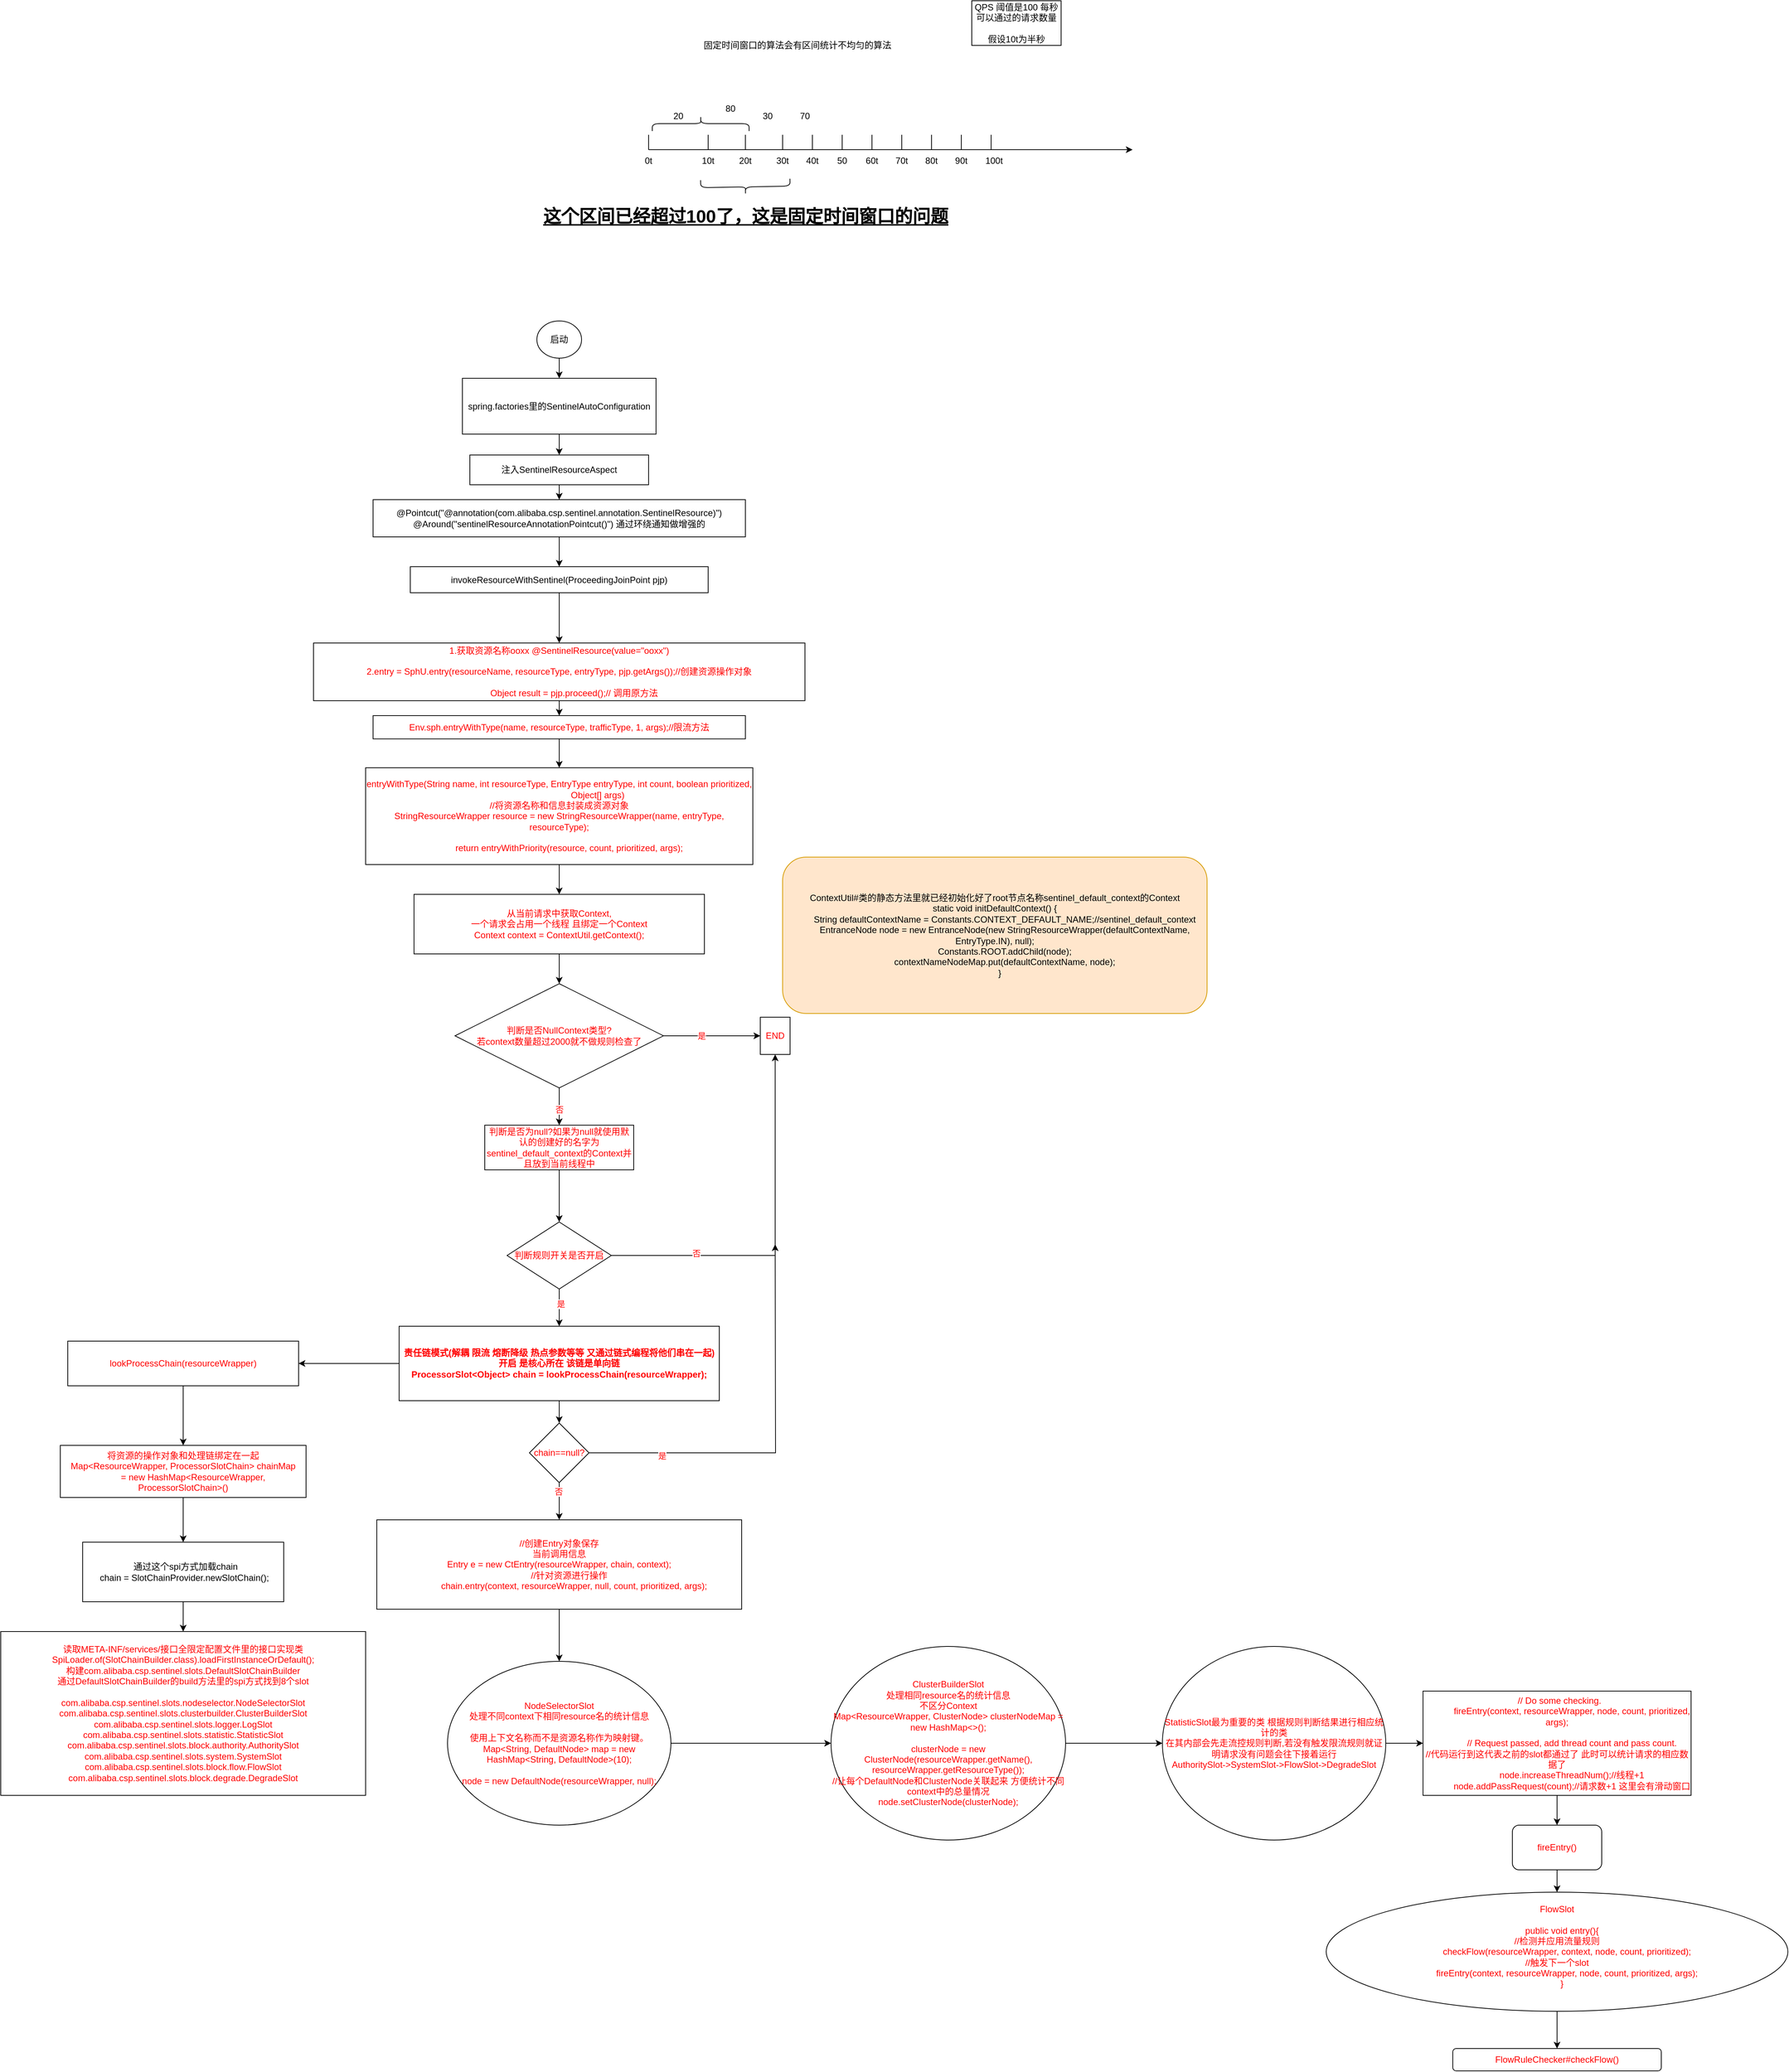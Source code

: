 <mxfile version="20.8.10" type="github">
  <diagram name="第 1 页" id="XqW-wUcpLsz2FuGxT0Mv">
    <mxGraphModel dx="2848" dy="686" grid="1" gridSize="10" guides="1" tooltips="1" connect="1" arrows="1" fold="1" page="1" pageScale="1" pageWidth="827" pageHeight="1169" math="0" shadow="0">
      <root>
        <mxCell id="0" />
        <mxCell id="1" parent="0" />
        <mxCell id="M81DNkB3qxJkV-e7loRs-1" value="固定时间窗口的算法会有区间统计不均匀的算法" style="text;html=1;strokeColor=none;fillColor=none;align=center;verticalAlign=middle;whiteSpace=wrap;rounded=0;" parent="1" vertex="1">
          <mxGeometry x="40" y="50" width="280" height="100" as="geometry" />
        </mxCell>
        <mxCell id="M81DNkB3qxJkV-e7loRs-4" value="" style="endArrow=classic;html=1;rounded=0;" parent="1" edge="1">
          <mxGeometry width="50" height="50" relative="1" as="geometry">
            <mxPoint x="-20" y="240" as="sourcePoint" />
            <mxPoint x="630" y="240" as="targetPoint" />
          </mxGeometry>
        </mxCell>
        <mxCell id="M81DNkB3qxJkV-e7loRs-5" value="" style="endArrow=none;html=1;rounded=0;" parent="1" edge="1">
          <mxGeometry width="50" height="50" relative="1" as="geometry">
            <mxPoint x="60" y="240" as="sourcePoint" />
            <mxPoint x="60" y="220" as="targetPoint" />
          </mxGeometry>
        </mxCell>
        <mxCell id="M81DNkB3qxJkV-e7loRs-6" value="" style="endArrow=none;html=1;rounded=0;" parent="1" edge="1">
          <mxGeometry width="50" height="50" relative="1" as="geometry">
            <mxPoint x="110" y="240" as="sourcePoint" />
            <mxPoint x="110" y="220" as="targetPoint" />
          </mxGeometry>
        </mxCell>
        <mxCell id="M81DNkB3qxJkV-e7loRs-7" value="" style="endArrow=none;html=1;rounded=0;" parent="1" edge="1">
          <mxGeometry width="50" height="50" relative="1" as="geometry">
            <mxPoint x="160" y="220" as="sourcePoint" />
            <mxPoint x="160" y="240" as="targetPoint" />
          </mxGeometry>
        </mxCell>
        <mxCell id="M81DNkB3qxJkV-e7loRs-8" value="" style="endArrow=none;html=1;rounded=0;" parent="1" edge="1">
          <mxGeometry width="50" height="50" relative="1" as="geometry">
            <mxPoint x="200" y="220" as="sourcePoint" />
            <mxPoint x="200" y="240" as="targetPoint" />
            <Array as="points">
              <mxPoint x="200" y="220" />
            </Array>
          </mxGeometry>
        </mxCell>
        <mxCell id="M81DNkB3qxJkV-e7loRs-9" value="" style="endArrow=none;html=1;rounded=0;" parent="1" edge="1">
          <mxGeometry width="50" height="50" relative="1" as="geometry">
            <mxPoint x="240" y="220" as="sourcePoint" />
            <mxPoint x="240" y="240" as="targetPoint" />
          </mxGeometry>
        </mxCell>
        <mxCell id="M81DNkB3qxJkV-e7loRs-10" value="" style="endArrow=none;html=1;rounded=0;" parent="1" edge="1">
          <mxGeometry width="50" height="50" relative="1" as="geometry">
            <mxPoint x="280" y="240" as="sourcePoint" />
            <mxPoint x="280" y="220" as="targetPoint" />
          </mxGeometry>
        </mxCell>
        <mxCell id="M81DNkB3qxJkV-e7loRs-11" value="" style="endArrow=none;html=1;rounded=0;" parent="1" edge="1">
          <mxGeometry width="50" height="50" relative="1" as="geometry">
            <mxPoint x="320" y="240" as="sourcePoint" />
            <mxPoint x="320" y="220" as="targetPoint" />
          </mxGeometry>
        </mxCell>
        <mxCell id="M81DNkB3qxJkV-e7loRs-12" value="" style="shape=curlyBracket;whiteSpace=wrap;html=1;rounded=1;labelPosition=left;verticalLabelPosition=middle;align=right;verticalAlign=middle;rotation=90;size=0.5;" parent="1" vertex="1">
          <mxGeometry x="40" y="140" width="20" height="130" as="geometry" />
        </mxCell>
        <mxCell id="M81DNkB3qxJkV-e7loRs-13" value="10t" style="text;html=1;strokeColor=none;fillColor=none;align=center;verticalAlign=middle;whiteSpace=wrap;rounded=0;" parent="1" vertex="1">
          <mxGeometry x="30" y="240" width="60" height="30" as="geometry" />
        </mxCell>
        <mxCell id="M81DNkB3qxJkV-e7loRs-14" value="20t" style="text;html=1;strokeColor=none;fillColor=none;align=center;verticalAlign=middle;whiteSpace=wrap;rounded=0;" parent="1" vertex="1">
          <mxGeometry x="80" y="240" width="60" height="30" as="geometry" />
        </mxCell>
        <mxCell id="M81DNkB3qxJkV-e7loRs-15" value="30t" style="text;html=1;strokeColor=none;fillColor=none;align=center;verticalAlign=middle;whiteSpace=wrap;rounded=0;" parent="1" vertex="1">
          <mxGeometry x="130" y="240" width="60" height="30" as="geometry" />
        </mxCell>
        <mxCell id="M81DNkB3qxJkV-e7loRs-16" value="40t" style="text;html=1;strokeColor=none;fillColor=none;align=center;verticalAlign=middle;whiteSpace=wrap;rounded=0;" parent="1" vertex="1">
          <mxGeometry x="170" y="240" width="60" height="30" as="geometry" />
        </mxCell>
        <mxCell id="M81DNkB3qxJkV-e7loRs-17" value="50" style="text;html=1;strokeColor=none;fillColor=none;align=center;verticalAlign=middle;whiteSpace=wrap;rounded=0;" parent="1" vertex="1">
          <mxGeometry x="210" y="240" width="60" height="30" as="geometry" />
        </mxCell>
        <mxCell id="M81DNkB3qxJkV-e7loRs-18" value="60t" style="text;html=1;strokeColor=none;fillColor=none;align=center;verticalAlign=middle;whiteSpace=wrap;rounded=0;" parent="1" vertex="1">
          <mxGeometry x="250" y="240" width="60" height="30" as="geometry" />
        </mxCell>
        <mxCell id="M81DNkB3qxJkV-e7loRs-19" value="70t" style="text;html=1;strokeColor=none;fillColor=none;align=center;verticalAlign=middle;whiteSpace=wrap;rounded=0;" parent="1" vertex="1">
          <mxGeometry x="290" y="240" width="60" height="30" as="geometry" />
        </mxCell>
        <mxCell id="M81DNkB3qxJkV-e7loRs-20" value="" style="endArrow=none;html=1;rounded=0;" parent="1" edge="1">
          <mxGeometry width="50" height="50" relative="1" as="geometry">
            <mxPoint x="360" y="240" as="sourcePoint" />
            <mxPoint x="360" y="220" as="targetPoint" />
          </mxGeometry>
        </mxCell>
        <mxCell id="M81DNkB3qxJkV-e7loRs-21" value="" style="endArrow=none;html=1;rounded=0;" parent="1" edge="1">
          <mxGeometry width="50" height="50" relative="1" as="geometry">
            <mxPoint x="400" y="240" as="sourcePoint" />
            <mxPoint x="400" y="220" as="targetPoint" />
          </mxGeometry>
        </mxCell>
        <mxCell id="M81DNkB3qxJkV-e7loRs-22" value="" style="endArrow=none;html=1;rounded=0;" parent="1" edge="1">
          <mxGeometry width="50" height="50" relative="1" as="geometry">
            <mxPoint x="440" y="240" as="sourcePoint" />
            <mxPoint x="440" y="220" as="targetPoint" />
          </mxGeometry>
        </mxCell>
        <mxCell id="M81DNkB3qxJkV-e7loRs-23" value="QPS 阈值是100 每秒可以通过的请求数量&lt;br&gt;&lt;br&gt;假设10t为半秒" style="rounded=0;whiteSpace=wrap;html=1;" parent="1" vertex="1">
          <mxGeometry x="414" y="40" width="120" height="60" as="geometry" />
        </mxCell>
        <mxCell id="M81DNkB3qxJkV-e7loRs-24" value="80t" style="text;html=1;strokeColor=none;fillColor=none;align=center;verticalAlign=middle;whiteSpace=wrap;rounded=0;" parent="1" vertex="1">
          <mxGeometry x="330" y="240" width="60" height="30" as="geometry" />
        </mxCell>
        <mxCell id="M81DNkB3qxJkV-e7loRs-25" value="90t" style="text;html=1;strokeColor=none;fillColor=none;align=center;verticalAlign=middle;whiteSpace=wrap;rounded=0;" parent="1" vertex="1">
          <mxGeometry x="370" y="240" width="60" height="30" as="geometry" />
        </mxCell>
        <mxCell id="M81DNkB3qxJkV-e7loRs-26" value="100t" style="text;html=1;strokeColor=none;fillColor=none;align=center;verticalAlign=middle;whiteSpace=wrap;rounded=0;" parent="1" vertex="1">
          <mxGeometry x="414" y="240" width="60" height="30" as="geometry" />
        </mxCell>
        <mxCell id="M81DNkB3qxJkV-e7loRs-27" value="20" style="text;html=1;strokeColor=none;fillColor=none;align=center;verticalAlign=middle;whiteSpace=wrap;rounded=0;" parent="1" vertex="1">
          <mxGeometry x="-10" y="180" width="60" height="30" as="geometry" />
        </mxCell>
        <mxCell id="M81DNkB3qxJkV-e7loRs-28" value="80" style="text;html=1;strokeColor=none;fillColor=none;align=center;verticalAlign=middle;whiteSpace=wrap;rounded=0;" parent="1" vertex="1">
          <mxGeometry x="60" y="170" width="60" height="30" as="geometry" />
        </mxCell>
        <mxCell id="M81DNkB3qxJkV-e7loRs-29" value="30" style="text;html=1;strokeColor=none;fillColor=none;align=center;verticalAlign=middle;whiteSpace=wrap;rounded=0;" parent="1" vertex="1">
          <mxGeometry x="110" y="180" width="60" height="30" as="geometry" />
        </mxCell>
        <mxCell id="M81DNkB3qxJkV-e7loRs-30" value="70" style="text;html=1;strokeColor=none;fillColor=none;align=center;verticalAlign=middle;whiteSpace=wrap;rounded=0;" parent="1" vertex="1">
          <mxGeometry x="160" y="180" width="60" height="30" as="geometry" />
        </mxCell>
        <mxCell id="M81DNkB3qxJkV-e7loRs-35" value="0t" style="text;html=1;strokeColor=none;fillColor=none;align=center;verticalAlign=middle;whiteSpace=wrap;rounded=0;" parent="1" vertex="1">
          <mxGeometry x="-50" y="240" width="60" height="30" as="geometry" />
        </mxCell>
        <mxCell id="M81DNkB3qxJkV-e7loRs-37" value="" style="endArrow=none;html=1;rounded=0;" parent="1" edge="1">
          <mxGeometry width="50" height="50" relative="1" as="geometry">
            <mxPoint x="-20" y="240" as="sourcePoint" />
            <mxPoint x="-20" y="220" as="targetPoint" />
          </mxGeometry>
        </mxCell>
        <mxCell id="M81DNkB3qxJkV-e7loRs-38" value="" style="shape=curlyBracket;whiteSpace=wrap;html=1;rounded=1;flipH=1;labelPosition=right;verticalLabelPosition=middle;align=left;verticalAlign=middle;rotation=89;" parent="1" vertex="1">
          <mxGeometry x="100" y="230" width="20" height="120" as="geometry" />
        </mxCell>
        <mxCell id="M81DNkB3qxJkV-e7loRs-39" value="&lt;u&gt;这个区间已经超过100了，这是固定时间窗口的问题&lt;/u&gt;" style="text;strokeColor=none;fillColor=none;html=1;fontSize=24;fontStyle=1;verticalAlign=middle;align=center;" parent="1" vertex="1">
          <mxGeometry x="60" y="310" width="100" height="40" as="geometry" />
        </mxCell>
        <mxCell id="oH3m3E_vox9M-4LETuuR-3" value="" style="edgeStyle=orthogonalEdgeStyle;rounded=0;orthogonalLoop=1;jettySize=auto;html=1;" edge="1" parent="1" source="oH3m3E_vox9M-4LETuuR-1" target="oH3m3E_vox9M-4LETuuR-2">
          <mxGeometry relative="1" as="geometry" />
        </mxCell>
        <mxCell id="oH3m3E_vox9M-4LETuuR-1" value="启动" style="ellipse;whiteSpace=wrap;html=1;" vertex="1" parent="1">
          <mxGeometry x="-170" y="470" width="60" height="50" as="geometry" />
        </mxCell>
        <mxCell id="oH3m3E_vox9M-4LETuuR-5" value="" style="edgeStyle=orthogonalEdgeStyle;rounded=0;orthogonalLoop=1;jettySize=auto;html=1;" edge="1" parent="1" source="oH3m3E_vox9M-4LETuuR-2" target="oH3m3E_vox9M-4LETuuR-4">
          <mxGeometry relative="1" as="geometry" />
        </mxCell>
        <mxCell id="oH3m3E_vox9M-4LETuuR-2" value="spring.factories里的SentinelAutoConfiguration" style="whiteSpace=wrap;html=1;" vertex="1" parent="1">
          <mxGeometry x="-270" y="547" width="260" height="75" as="geometry" />
        </mxCell>
        <mxCell id="oH3m3E_vox9M-4LETuuR-7" value="" style="edgeStyle=orthogonalEdgeStyle;rounded=0;orthogonalLoop=1;jettySize=auto;html=1;" edge="1" parent="1" source="oH3m3E_vox9M-4LETuuR-4" target="oH3m3E_vox9M-4LETuuR-6">
          <mxGeometry relative="1" as="geometry" />
        </mxCell>
        <mxCell id="oH3m3E_vox9M-4LETuuR-4" value="注入SentinelResourceAspect" style="whiteSpace=wrap;html=1;" vertex="1" parent="1">
          <mxGeometry x="-260" y="650" width="240" height="40" as="geometry" />
        </mxCell>
        <mxCell id="oH3m3E_vox9M-4LETuuR-9" value="" style="edgeStyle=orthogonalEdgeStyle;rounded=0;orthogonalLoop=1;jettySize=auto;html=1;" edge="1" parent="1" source="oH3m3E_vox9M-4LETuuR-6" target="oH3m3E_vox9M-4LETuuR-8">
          <mxGeometry relative="1" as="geometry" />
        </mxCell>
        <mxCell id="oH3m3E_vox9M-4LETuuR-6" value="@Pointcut(&quot;@annotation(com.alibaba.csp.sentinel.annotation.SentinelResource)&quot;)&lt;br&gt;@Around(&quot;sentinelResourceAnnotationPointcut()&quot;) 通过环绕通知做增强的" style="whiteSpace=wrap;html=1;" vertex="1" parent="1">
          <mxGeometry x="-390" y="710" width="500" height="50" as="geometry" />
        </mxCell>
        <mxCell id="oH3m3E_vox9M-4LETuuR-13" value="" style="edgeStyle=orthogonalEdgeStyle;rounded=0;orthogonalLoop=1;jettySize=auto;html=1;" edge="1" parent="1" source="oH3m3E_vox9M-4LETuuR-8" target="oH3m3E_vox9M-4LETuuR-12">
          <mxGeometry relative="1" as="geometry" />
        </mxCell>
        <mxCell id="oH3m3E_vox9M-4LETuuR-8" value="invokeResourceWithSentinel(ProceedingJoinPoint pjp)" style="whiteSpace=wrap;html=1;" vertex="1" parent="1">
          <mxGeometry x="-340" y="800" width="400" height="35" as="geometry" />
        </mxCell>
        <mxCell id="oH3m3E_vox9M-4LETuuR-15" value="" style="edgeStyle=orthogonalEdgeStyle;rounded=0;orthogonalLoop=1;jettySize=auto;html=1;fontColor=#FF0000;" edge="1" parent="1" source="oH3m3E_vox9M-4LETuuR-12" target="oH3m3E_vox9M-4LETuuR-14">
          <mxGeometry relative="1" as="geometry" />
        </mxCell>
        <mxCell id="oH3m3E_vox9M-4LETuuR-12" value="&lt;font color=&quot;#ff0000&quot;&gt;1.获取资源名称ooxx @SentinelResource(value=&quot;ooxx&quot;)&lt;br&gt;&lt;br&gt;2.entry = SphU.entry(resourceName, resourceType, entryType, pjp.getArgs());//创建资源操作对象&lt;br&gt;&lt;br&gt;&lt;/font&gt;&lt;div&gt;&lt;font color=&quot;#ff0000&quot;&gt;&amp;nbsp; &amp;nbsp; &amp;nbsp; &amp;nbsp; &amp;nbsp; &amp;nbsp; Object result = pjp.proceed();// 调用原方法&lt;/font&gt;&lt;/div&gt;" style="whiteSpace=wrap;html=1;" vertex="1" parent="1">
          <mxGeometry x="-470" y="902.5" width="660" height="77.5" as="geometry" />
        </mxCell>
        <mxCell id="oH3m3E_vox9M-4LETuuR-17" value="" style="edgeStyle=orthogonalEdgeStyle;rounded=0;orthogonalLoop=1;jettySize=auto;html=1;fontColor=#FF0000;" edge="1" parent="1" source="oH3m3E_vox9M-4LETuuR-14" target="oH3m3E_vox9M-4LETuuR-16">
          <mxGeometry relative="1" as="geometry" />
        </mxCell>
        <mxCell id="oH3m3E_vox9M-4LETuuR-14" value="&lt;font color=&quot;#ff0000&quot;&gt;Env.sph.entryWithType(name, resourceType, trafficType, 1, args);//限流方法&lt;/font&gt;" style="whiteSpace=wrap;html=1;" vertex="1" parent="1">
          <mxGeometry x="-390" y="1000" width="500" height="31.25" as="geometry" />
        </mxCell>
        <mxCell id="oH3m3E_vox9M-4LETuuR-20" value="" style="edgeStyle=orthogonalEdgeStyle;rounded=0;orthogonalLoop=1;jettySize=auto;html=1;fontColor=#FF0000;" edge="1" parent="1" source="oH3m3E_vox9M-4LETuuR-16" target="oH3m3E_vox9M-4LETuuR-18">
          <mxGeometry relative="1" as="geometry" />
        </mxCell>
        <mxCell id="oH3m3E_vox9M-4LETuuR-16" value="entryWithType(String name, int resourceType, EntryType entryType, int count, boolean prioritized,&lt;div&gt;&amp;nbsp; &amp;nbsp; &amp;nbsp; &amp;nbsp; &amp;nbsp; &amp;nbsp; &amp;nbsp; &amp;nbsp; &amp;nbsp; &amp;nbsp; &amp;nbsp; &amp;nbsp; &amp;nbsp; &amp;nbsp; &amp;nbsp; &amp;nbsp;Object[] args)&lt;/div&gt;&lt;div&gt;//将资源名称和信息封装成资源对象&lt;br&gt;&lt;div&gt;StringResourceWrapper resource = new StringResourceWrapper(name, entryType, resourceType);&lt;/div&gt;&lt;div&gt;&lt;br&gt;&lt;/div&gt;&lt;div&gt;&amp;nbsp; &amp;nbsp; &amp;nbsp; &amp;nbsp; return entryWithPriority(resource, count, prioritized, args);&lt;/div&gt;&lt;/div&gt;" style="whiteSpace=wrap;html=1;fontColor=#FF0000;" vertex="1" parent="1">
          <mxGeometry x="-400" y="1070" width="520" height="130" as="geometry" />
        </mxCell>
        <mxCell id="oH3m3E_vox9M-4LETuuR-31" value="" style="edgeStyle=orthogonalEdgeStyle;rounded=0;orthogonalLoop=1;jettySize=auto;html=1;fontColor=#FF0000;" edge="1" parent="1" source="oH3m3E_vox9M-4LETuuR-18" target="oH3m3E_vox9M-4LETuuR-21">
          <mxGeometry relative="1" as="geometry" />
        </mxCell>
        <mxCell id="oH3m3E_vox9M-4LETuuR-18" value="从当前请求中获取Context,&lt;br&gt;一个请求会占用一个线程 且绑定一个Context&lt;br&gt;Context context = ContextUtil.getContext();" style="whiteSpace=wrap;html=1;fontColor=#FF0000;" vertex="1" parent="1">
          <mxGeometry x="-335" y="1240" width="390" height="80" as="geometry" />
        </mxCell>
        <mxCell id="oH3m3E_vox9M-4LETuuR-24" style="edgeStyle=orthogonalEdgeStyle;rounded=0;orthogonalLoop=1;jettySize=auto;html=1;fontColor=#FF0000;" edge="1" parent="1" source="oH3m3E_vox9M-4LETuuR-21" target="oH3m3E_vox9M-4LETuuR-23">
          <mxGeometry relative="1" as="geometry" />
        </mxCell>
        <mxCell id="oH3m3E_vox9M-4LETuuR-25" value="是" style="edgeLabel;html=1;align=center;verticalAlign=middle;resizable=0;points=[];fontColor=#FF0000;" vertex="1" connectable="0" parent="oH3m3E_vox9M-4LETuuR-24">
          <mxGeometry x="-0.213" relative="1" as="geometry">
            <mxPoint as="offset" />
          </mxGeometry>
        </mxCell>
        <mxCell id="oH3m3E_vox9M-4LETuuR-27" value="" style="edgeStyle=orthogonalEdgeStyle;rounded=0;orthogonalLoop=1;jettySize=auto;html=1;fontColor=#FF0000;" edge="1" parent="1" source="oH3m3E_vox9M-4LETuuR-21" target="oH3m3E_vox9M-4LETuuR-26">
          <mxGeometry relative="1" as="geometry" />
        </mxCell>
        <mxCell id="oH3m3E_vox9M-4LETuuR-28" value="否" style="edgeLabel;html=1;align=center;verticalAlign=middle;resizable=0;points=[];fontColor=#FF0000;" vertex="1" connectable="0" parent="oH3m3E_vox9M-4LETuuR-27">
          <mxGeometry x="0.133" relative="1" as="geometry">
            <mxPoint as="offset" />
          </mxGeometry>
        </mxCell>
        <mxCell id="oH3m3E_vox9M-4LETuuR-21" value="判断是否NullContext类型?&lt;br&gt;若context数量超过2000就不做规则检查了" style="rhombus;whiteSpace=wrap;html=1;fontColor=#FF0000;" vertex="1" parent="1">
          <mxGeometry x="-280" y="1360" width="280" height="140" as="geometry" />
        </mxCell>
        <mxCell id="oH3m3E_vox9M-4LETuuR-23" value="END" style="whiteSpace=wrap;html=1;fontColor=#FF0000;" vertex="1" parent="1">
          <mxGeometry x="130" y="1405" width="40" height="50" as="geometry" />
        </mxCell>
        <mxCell id="oH3m3E_vox9M-4LETuuR-33" value="" style="edgeStyle=orthogonalEdgeStyle;rounded=0;orthogonalLoop=1;jettySize=auto;html=1;fontColor=#FF0000;" edge="1" parent="1" source="oH3m3E_vox9M-4LETuuR-26" target="oH3m3E_vox9M-4LETuuR-32">
          <mxGeometry relative="1" as="geometry" />
        </mxCell>
        <mxCell id="oH3m3E_vox9M-4LETuuR-26" value="判断是否为null?如果为null就使用默认的创建好的名字为sentinel_default_context的Context并且放到当前线程中" style="whiteSpace=wrap;html=1;fontColor=#FF0000;" vertex="1" parent="1">
          <mxGeometry x="-240" y="1550" width="200" height="60" as="geometry" />
        </mxCell>
        <mxCell id="oH3m3E_vox9M-4LETuuR-29" value="ContextUtil#类的静态方法里就已经初始化好了root节点名称sentinel_default_context的Context&lt;br&gt;&lt;div&gt;static void initDefaultContext() {&lt;/div&gt;&lt;div&gt;&amp;nbsp; &amp;nbsp; &amp;nbsp; &amp;nbsp; String defaultContextName = Constants.CONTEXT_DEFAULT_NAME;//sentinel_default_context&lt;/div&gt;&lt;div&gt;&amp;nbsp; &amp;nbsp; &amp;nbsp; &amp;nbsp; EntranceNode node = new EntranceNode(new StringResourceWrapper(defaultContextName, EntryType.IN), null);&lt;/div&gt;&lt;div&gt;&amp;nbsp; &amp;nbsp; &amp;nbsp; &amp;nbsp; Constants.ROOT.addChild(node);&lt;/div&gt;&lt;div&gt;&amp;nbsp; &amp;nbsp; &amp;nbsp; &amp;nbsp; contextNameNodeMap.put(defaultContextName, node);&lt;/div&gt;&lt;div&gt;&amp;nbsp; &amp;nbsp; }&lt;/div&gt;" style="rounded=1;whiteSpace=wrap;html=1;fillColor=#ffe6cc;strokeColor=#d79b00;" vertex="1" parent="1">
          <mxGeometry x="160" y="1190" width="570" height="210" as="geometry" />
        </mxCell>
        <mxCell id="oH3m3E_vox9M-4LETuuR-34" style="edgeStyle=orthogonalEdgeStyle;rounded=0;orthogonalLoop=1;jettySize=auto;html=1;entryX=0.5;entryY=1;entryDx=0;entryDy=0;fontColor=#FF0000;" edge="1" parent="1" source="oH3m3E_vox9M-4LETuuR-32" target="oH3m3E_vox9M-4LETuuR-23">
          <mxGeometry relative="1" as="geometry" />
        </mxCell>
        <mxCell id="oH3m3E_vox9M-4LETuuR-35" value="否" style="edgeLabel;html=1;align=center;verticalAlign=middle;resizable=0;points=[];fontColor=#FF0000;" vertex="1" connectable="0" parent="oH3m3E_vox9M-4LETuuR-34">
          <mxGeometry x="-0.535" y="3" relative="1" as="geometry">
            <mxPoint as="offset" />
          </mxGeometry>
        </mxCell>
        <mxCell id="oH3m3E_vox9M-4LETuuR-37" value="" style="edgeStyle=orthogonalEdgeStyle;rounded=0;orthogonalLoop=1;jettySize=auto;html=1;fontColor=#FF0000;" edge="1" parent="1" source="oH3m3E_vox9M-4LETuuR-32" target="oH3m3E_vox9M-4LETuuR-36">
          <mxGeometry relative="1" as="geometry" />
        </mxCell>
        <mxCell id="oH3m3E_vox9M-4LETuuR-38" value="是" style="edgeLabel;html=1;align=center;verticalAlign=middle;resizable=0;points=[];fontColor=#FF0000;" vertex="1" connectable="0" parent="oH3m3E_vox9M-4LETuuR-37">
          <mxGeometry x="-0.221" y="2" relative="1" as="geometry">
            <mxPoint as="offset" />
          </mxGeometry>
        </mxCell>
        <mxCell id="oH3m3E_vox9M-4LETuuR-32" value="判断规则开关是否开启" style="rhombus;whiteSpace=wrap;html=1;fontColor=#FF0000;" vertex="1" parent="1">
          <mxGeometry x="-210" y="1680" width="140" height="90" as="geometry" />
        </mxCell>
        <mxCell id="oH3m3E_vox9M-4LETuuR-45" value="" style="edgeStyle=orthogonalEdgeStyle;rounded=0;orthogonalLoop=1;jettySize=auto;html=1;fontColor=#FF0000;" edge="1" parent="1" source="oH3m3E_vox9M-4LETuuR-36" target="oH3m3E_vox9M-4LETuuR-40">
          <mxGeometry relative="1" as="geometry" />
        </mxCell>
        <mxCell id="oH3m3E_vox9M-4LETuuR-48" value="" style="edgeStyle=orthogonalEdgeStyle;rounded=0;orthogonalLoop=1;jettySize=auto;html=1;fontColor=#FF0000;" edge="1" parent="1" source="oH3m3E_vox9M-4LETuuR-36" target="oH3m3E_vox9M-4LETuuR-47">
          <mxGeometry relative="1" as="geometry" />
        </mxCell>
        <mxCell id="oH3m3E_vox9M-4LETuuR-36" value="&lt;div style=&quot;&quot;&gt;&lt;b style=&quot;background-color: initial;&quot;&gt;责任链模式(解耦 限流 熔断降级 热点参数等等 又通过链式编程将他们串在一起)开启 是核心所在 该链是单向链&lt;/b&gt;&lt;/div&gt;&lt;div style=&quot;&quot;&gt;&lt;b style=&quot;background-color: initial;&quot;&gt;ProcessorSlot&amp;lt;Object&amp;gt; chain = lookProcessChain(resourceWrapper);&lt;/b&gt;&lt;/div&gt;" style="whiteSpace=wrap;html=1;fontColor=#FF0000;align=center;" vertex="1" parent="1">
          <mxGeometry x="-355" y="1820" width="430" height="100" as="geometry" />
        </mxCell>
        <mxCell id="oH3m3E_vox9M-4LETuuR-57" value="" style="edgeStyle=orthogonalEdgeStyle;rounded=0;orthogonalLoop=1;jettySize=auto;html=1;fontColor=#000000;" edge="1" parent="1" source="oH3m3E_vox9M-4LETuuR-39" target="oH3m3E_vox9M-4LETuuR-56">
          <mxGeometry relative="1" as="geometry" />
        </mxCell>
        <mxCell id="oH3m3E_vox9M-4LETuuR-39" value="&lt;div&gt;//创建Entry对象保存&lt;/div&gt;当前调用信息&lt;div&gt;Entry e = new CtEntry(resourceWrapper, chain, context);&lt;/div&gt;&lt;div&gt;&amp;nbsp; &amp;nbsp; &amp;nbsp; &amp;nbsp; //针对资源进行操作&lt;/div&gt;&lt;div&gt;&amp;nbsp; &amp;nbsp; &amp;nbsp; &amp;nbsp; &amp;nbsp; &amp;nbsp; chain.entry(context, resourceWrapper, null, count, prioritized, args);&lt;/div&gt;" style="whiteSpace=wrap;html=1;fontColor=#FF0000;" vertex="1" parent="1">
          <mxGeometry x="-385" y="2080" width="490" height="120" as="geometry" />
        </mxCell>
        <mxCell id="oH3m3E_vox9M-4LETuuR-41" style="edgeStyle=orthogonalEdgeStyle;rounded=0;orthogonalLoop=1;jettySize=auto;html=1;fontColor=#FF0000;" edge="1" parent="1" source="oH3m3E_vox9M-4LETuuR-40">
          <mxGeometry relative="1" as="geometry">
            <mxPoint x="150" y="1710" as="targetPoint" />
          </mxGeometry>
        </mxCell>
        <mxCell id="oH3m3E_vox9M-4LETuuR-42" value="是" style="edgeLabel;html=1;align=center;verticalAlign=middle;resizable=0;points=[];fontColor=#FF0000;" vertex="1" connectable="0" parent="oH3m3E_vox9M-4LETuuR-41">
          <mxGeometry x="-0.633" y="-3" relative="1" as="geometry">
            <mxPoint y="1" as="offset" />
          </mxGeometry>
        </mxCell>
        <mxCell id="oH3m3E_vox9M-4LETuuR-43" value="" style="edgeStyle=orthogonalEdgeStyle;rounded=0;orthogonalLoop=1;jettySize=auto;html=1;fontColor=#FF0000;" edge="1" parent="1" source="oH3m3E_vox9M-4LETuuR-40" target="oH3m3E_vox9M-4LETuuR-39">
          <mxGeometry relative="1" as="geometry" />
        </mxCell>
        <mxCell id="oH3m3E_vox9M-4LETuuR-46" value="否" style="edgeLabel;html=1;align=center;verticalAlign=middle;resizable=0;points=[];fontColor=#FF0000;" vertex="1" connectable="0" parent="oH3m3E_vox9M-4LETuuR-43">
          <mxGeometry x="-0.54" y="-1" relative="1" as="geometry">
            <mxPoint as="offset" />
          </mxGeometry>
        </mxCell>
        <mxCell id="oH3m3E_vox9M-4LETuuR-40" value="chain==null?" style="rhombus;whiteSpace=wrap;html=1;fontColor=#FF0000;" vertex="1" parent="1">
          <mxGeometry x="-180" y="1950" width="80" height="80" as="geometry" />
        </mxCell>
        <mxCell id="oH3m3E_vox9M-4LETuuR-51" value="" style="edgeStyle=orthogonalEdgeStyle;rounded=0;orthogonalLoop=1;jettySize=auto;html=1;fontColor=#FF0000;" edge="1" parent="1" source="oH3m3E_vox9M-4LETuuR-47" target="oH3m3E_vox9M-4LETuuR-50">
          <mxGeometry relative="1" as="geometry" />
        </mxCell>
        <mxCell id="oH3m3E_vox9M-4LETuuR-47" value="lookProcessChain(resourceWrapper)" style="whiteSpace=wrap;html=1;fontColor=#FF0000;" vertex="1" parent="1">
          <mxGeometry x="-800" y="1840" width="310" height="60" as="geometry" />
        </mxCell>
        <mxCell id="oH3m3E_vox9M-4LETuuR-53" value="" style="edgeStyle=orthogonalEdgeStyle;rounded=0;orthogonalLoop=1;jettySize=auto;html=1;fontColor=#FF0000;" edge="1" parent="1" source="oH3m3E_vox9M-4LETuuR-50" target="oH3m3E_vox9M-4LETuuR-52">
          <mxGeometry relative="1" as="geometry" />
        </mxCell>
        <mxCell id="oH3m3E_vox9M-4LETuuR-50" value="&lt;div&gt;将资源的操作对象和处理链绑定在一起&lt;/div&gt;&lt;div&gt;Map&amp;lt;ResourceWrapper, ProcessorSlotChain&amp;gt; chainMap&lt;/div&gt;&lt;div&gt;&amp;nbsp; &amp;nbsp; &amp;nbsp; &amp;nbsp; = new HashMap&amp;lt;ResourceWrapper, ProcessorSlotChain&amp;gt;()&lt;/div&gt;" style="whiteSpace=wrap;html=1;fontColor=#FF0000;" vertex="1" parent="1">
          <mxGeometry x="-810" y="1980" width="330" height="70" as="geometry" />
        </mxCell>
        <mxCell id="oH3m3E_vox9M-4LETuuR-55" value="" style="edgeStyle=orthogonalEdgeStyle;rounded=0;orthogonalLoop=1;jettySize=auto;html=1;fontColor=#000000;" edge="1" parent="1" source="oH3m3E_vox9M-4LETuuR-52" target="oH3m3E_vox9M-4LETuuR-54">
          <mxGeometry relative="1" as="geometry" />
        </mxCell>
        <mxCell id="oH3m3E_vox9M-4LETuuR-52" value="&lt;font color=&quot;#000000&quot;&gt;&amp;nbsp; 通过这个spi方式加载chain&lt;br&gt;&amp;nbsp;chain = SlotChainProvider.newSlotChain();&lt;/font&gt;" style="whiteSpace=wrap;html=1;fontColor=#FF0000;" vertex="1" parent="1">
          <mxGeometry x="-780" y="2110" width="270" height="80" as="geometry" />
        </mxCell>
        <mxCell id="oH3m3E_vox9M-4LETuuR-54" value="读取META-INF/services/接口全限定配置文件里的接口实现类SpiLoader.of(SlotChainBuilder.class).loadFirstInstanceOrDefault();&lt;br&gt;构建com.alibaba.csp.sentinel.slots.DefaultSlotChainBuilder&lt;br&gt;通过DefaultSlotChainBuilder的build方法里的spi方式找到8个slot&lt;br&gt;&lt;br&gt;&lt;div&gt;com.alibaba.csp.sentinel.slots.nodeselector.NodeSelectorSlot&lt;/div&gt;&lt;div&gt;com.alibaba.csp.sentinel.slots.clusterbuilder.ClusterBuilderSlot&lt;/div&gt;&lt;div&gt;com.alibaba.csp.sentinel.slots.logger.LogSlot&lt;/div&gt;&lt;div&gt;com.alibaba.csp.sentinel.slots.statistic.StatisticSlot&lt;/div&gt;&lt;div&gt;com.alibaba.csp.sentinel.slots.block.authority.AuthoritySlot&lt;/div&gt;&lt;div&gt;com.alibaba.csp.sentinel.slots.system.SystemSlot&lt;/div&gt;&lt;div&gt;com.alibaba.csp.sentinel.slots.block.flow.FlowSlot&lt;/div&gt;&lt;div&gt;com.alibaba.csp.sentinel.slots.block.degrade.DegradeSlot&lt;/div&gt;" style="whiteSpace=wrap;html=1;fontColor=#FF0000;" vertex="1" parent="1">
          <mxGeometry x="-890" y="2230" width="490" height="220" as="geometry" />
        </mxCell>
        <mxCell id="oH3m3E_vox9M-4LETuuR-59" value="" style="edgeStyle=orthogonalEdgeStyle;rounded=0;orthogonalLoop=1;jettySize=auto;html=1;fontColor=#000000;" edge="1" parent="1" source="oH3m3E_vox9M-4LETuuR-56" target="oH3m3E_vox9M-4LETuuR-58">
          <mxGeometry relative="1" as="geometry" />
        </mxCell>
        <mxCell id="oH3m3E_vox9M-4LETuuR-56" value="NodeSelectorSlot&lt;br&gt;处理不同context下相同resource名的统计信息&lt;br&gt;&lt;br&gt;使用上下文名称而不是资源名称作为映射键。&lt;br&gt;Map&amp;lt;String, DefaultNode&amp;gt; map = new HashMap&amp;lt;String, DefaultNode&amp;gt;(10);&lt;br&gt;&lt;br&gt;node = new DefaultNode(resourceWrapper, null);" style="ellipse;whiteSpace=wrap;html=1;fontColor=#FF0000;" vertex="1" parent="1">
          <mxGeometry x="-290" y="2270" width="300" height="220" as="geometry" />
        </mxCell>
        <mxCell id="oH3m3E_vox9M-4LETuuR-61" style="edgeStyle=orthogonalEdgeStyle;rounded=0;orthogonalLoop=1;jettySize=auto;html=1;exitX=1;exitY=0.5;exitDx=0;exitDy=0;entryX=0;entryY=0.5;entryDx=0;entryDy=0;fontColor=#000000;" edge="1" parent="1" source="oH3m3E_vox9M-4LETuuR-58" target="oH3m3E_vox9M-4LETuuR-60">
          <mxGeometry relative="1" as="geometry" />
        </mxCell>
        <mxCell id="oH3m3E_vox9M-4LETuuR-58" value="ClusterBuilderSlot&lt;br&gt;处理相同resource名的统计信息&lt;br&gt;不区分Context&lt;br&gt;Map&amp;lt;ResourceWrapper, ClusterNode&amp;gt; clusterNodeMap = new HashMap&amp;lt;&amp;gt;();&lt;br&gt;&lt;br&gt;clusterNode = new ClusterNode(resourceWrapper.getName(), resourceWrapper.getResourceType());&lt;br&gt;//让每个DefaultNode和ClusterNode关联起来 方便统计不同context中的总量情况&lt;br&gt;node.setClusterNode(clusterNode);" style="ellipse;whiteSpace=wrap;html=1;fontColor=#FF0000;" vertex="1" parent="1">
          <mxGeometry x="225" y="2250" width="315" height="260" as="geometry" />
        </mxCell>
        <mxCell id="oH3m3E_vox9M-4LETuuR-63" style="edgeStyle=orthogonalEdgeStyle;rounded=0;orthogonalLoop=1;jettySize=auto;html=1;exitX=1;exitY=0.5;exitDx=0;exitDy=0;entryX=0;entryY=0.5;entryDx=0;entryDy=0;fontColor=#000000;" edge="1" parent="1" source="oH3m3E_vox9M-4LETuuR-60" target="oH3m3E_vox9M-4LETuuR-62">
          <mxGeometry relative="1" as="geometry" />
        </mxCell>
        <mxCell id="oH3m3E_vox9M-4LETuuR-60" value="StatisticSlot最为重要的类 根据规则判断结果进行相应统计的类&lt;br&gt;在其内部会先走流控规则判断,若没有触发限流规则就证明请求没有问题会往下接着运行&lt;br&gt;AuthoritySlot-&amp;gt;SystemSlot-&amp;gt;FlowSlot-&amp;gt;DegradeSlot" style="ellipse;whiteSpace=wrap;html=1;fontColor=#FF0000;" vertex="1" parent="1">
          <mxGeometry x="670" y="2250" width="300" height="260" as="geometry" />
        </mxCell>
        <mxCell id="oH3m3E_vox9M-4LETuuR-68" value="" style="edgeStyle=orthogonalEdgeStyle;rounded=0;orthogonalLoop=1;jettySize=auto;html=1;fontColor=#000000;" edge="1" parent="1" source="oH3m3E_vox9M-4LETuuR-62" target="oH3m3E_vox9M-4LETuuR-67">
          <mxGeometry relative="1" as="geometry" />
        </mxCell>
        <mxCell id="oH3m3E_vox9M-4LETuuR-62" value="&lt;div&gt;&amp;nbsp; // Do some checking.&lt;/div&gt;&lt;div&gt;&amp;nbsp; &amp;nbsp; &amp;nbsp; &amp;nbsp; &amp;nbsp; &amp;nbsp; fireEntry(context, resourceWrapper, node, count, prioritized, args);&lt;/div&gt;&lt;div&gt;&lt;br&gt;&lt;/div&gt;&lt;div&gt;&amp;nbsp; &amp;nbsp; &amp;nbsp; &amp;nbsp; &amp;nbsp; &amp;nbsp; // Request passed, add thread count and pass count.&lt;/div&gt;&lt;div&gt;//代码运行到这代表之前的slot都通过了 此时可以统计请求的相应数据了&lt;/div&gt;&lt;div&gt;&amp;nbsp; &amp;nbsp; &amp;nbsp; &amp;nbsp; &amp;nbsp; &amp;nbsp; node.increaseThreadNum();//线程+1&lt;/div&gt;&lt;div&gt;&amp;nbsp; &amp;nbsp; &amp;nbsp; &amp;nbsp; &amp;nbsp; &amp;nbsp; node.addPassRequest(count);//请求数+1 这里会有滑动窗口&lt;/div&gt;" style="whiteSpace=wrap;html=1;fontColor=#FF0000;" vertex="1" parent="1">
          <mxGeometry x="1020" y="2310" width="360" height="140" as="geometry" />
        </mxCell>
        <mxCell id="oH3m3E_vox9M-4LETuuR-70" value="" style="edgeStyle=orthogonalEdgeStyle;rounded=0;orthogonalLoop=1;jettySize=auto;html=1;fontColor=#000000;" edge="1" parent="1" source="oH3m3E_vox9M-4LETuuR-67" target="oH3m3E_vox9M-4LETuuR-69">
          <mxGeometry relative="1" as="geometry" />
        </mxCell>
        <mxCell id="oH3m3E_vox9M-4LETuuR-67" value="fireEntry()" style="rounded=1;whiteSpace=wrap;html=1;fontColor=#FF0000;" vertex="1" parent="1">
          <mxGeometry x="1140" y="2490" width="120" height="60" as="geometry" />
        </mxCell>
        <mxCell id="oH3m3E_vox9M-4LETuuR-72" value="" style="edgeStyle=orthogonalEdgeStyle;rounded=0;orthogonalLoop=1;jettySize=auto;html=1;fontColor=#000000;" edge="1" parent="1" source="oH3m3E_vox9M-4LETuuR-69" target="oH3m3E_vox9M-4LETuuR-71">
          <mxGeometry relative="1" as="geometry" />
        </mxCell>
        <mxCell id="oH3m3E_vox9M-4LETuuR-69" value="FlowSlot&lt;br&gt;&lt;br&gt;&lt;div&gt;&amp;nbsp; &amp;nbsp; public void entry()&lt;span style=&quot;background-color: initial;&quot;&gt;{&lt;/span&gt;&lt;/div&gt;&lt;div&gt;//检测并应用流量规则&lt;/div&gt;&lt;div&gt;&amp;nbsp; &amp;nbsp; &amp;nbsp; &amp;nbsp; checkFlow(resourceWrapper, context, node, count, prioritized);&lt;/div&gt;&lt;div&gt;//触发下一个slot&lt;/div&gt;&lt;div&gt;&amp;nbsp; &amp;nbsp; &amp;nbsp; &amp;nbsp; fireEntry(context, resourceWrapper, node, count, prioritized, args);&lt;/div&gt;&lt;div&gt;&amp;nbsp; &amp;nbsp; }&lt;/div&gt;&lt;div&gt;&lt;br&gt;&lt;/div&gt;" style="ellipse;whiteSpace=wrap;html=1;fontColor=#FF0000;rounded=1;" vertex="1" parent="1">
          <mxGeometry x="890" y="2580" width="620" height="160" as="geometry" />
        </mxCell>
        <mxCell id="oH3m3E_vox9M-4LETuuR-71" value="FlowRuleChecker#checkFlow()" style="rounded=1;whiteSpace=wrap;html=1;fontColor=#FF0000;" vertex="1" parent="1">
          <mxGeometry x="1060" y="2790" width="280" height="30" as="geometry" />
        </mxCell>
      </root>
    </mxGraphModel>
  </diagram>
</mxfile>
